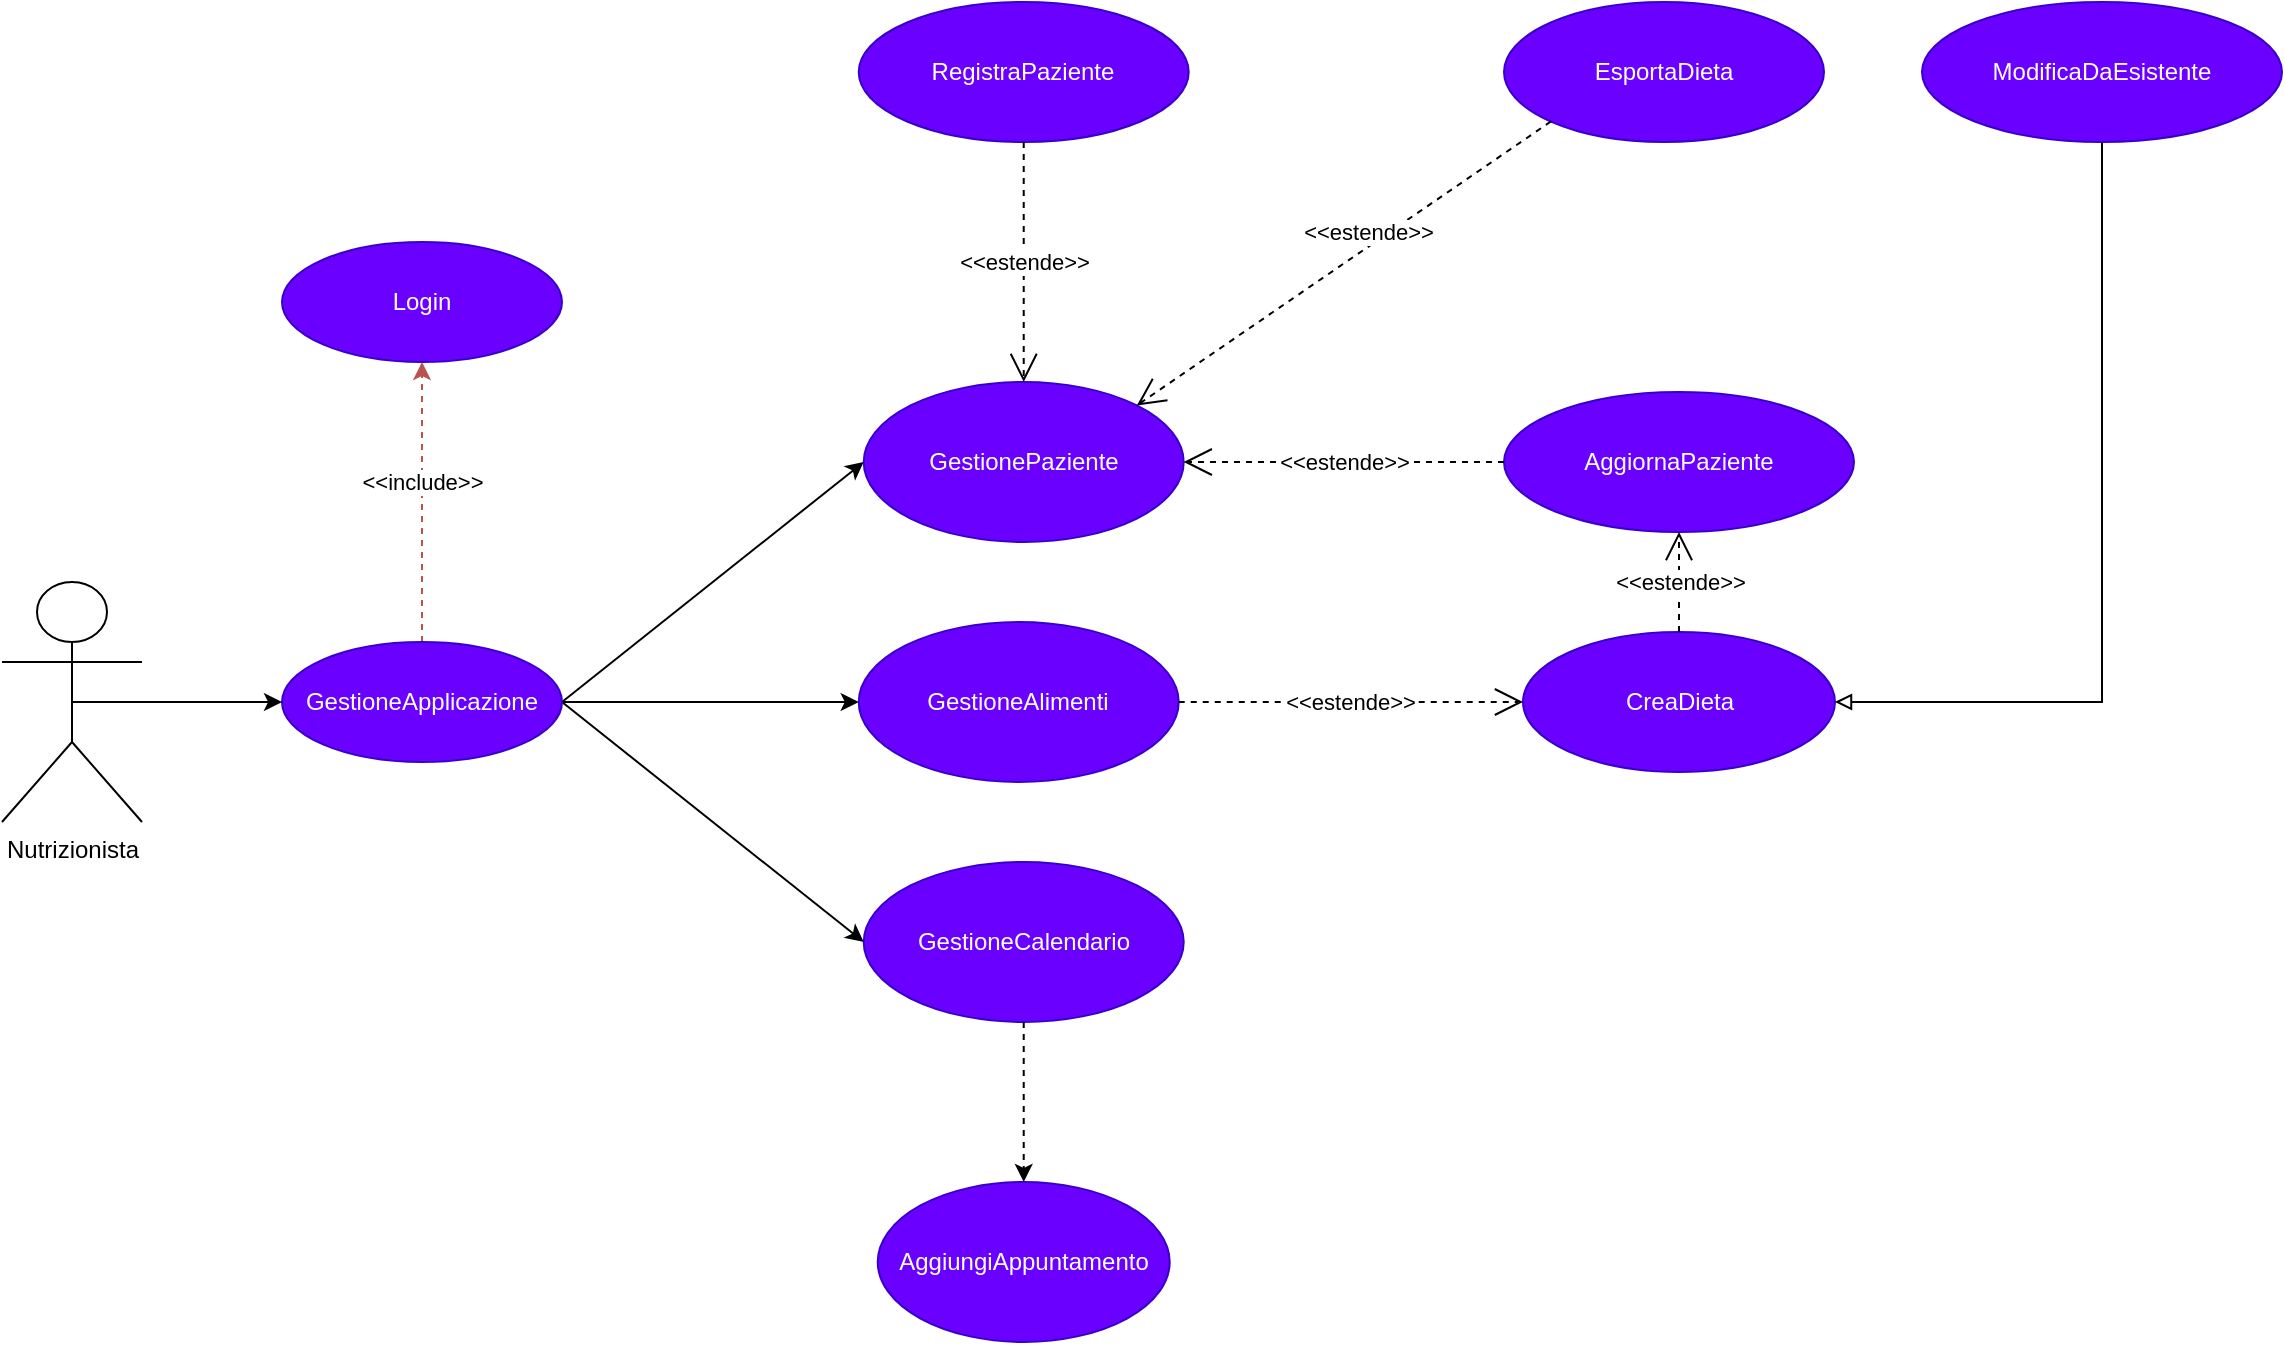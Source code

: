 <mxfile version="17.1.4" type="device"><diagram id="_qOrjvIJloedD4rArHBs" name="Page-1"><mxGraphModel dx="1597" dy="842" grid="1" gridSize="10" guides="1" tooltips="1" connect="1" arrows="1" fold="1" page="1" pageScale="1" pageWidth="1169" pageHeight="827" math="0" shadow="0"><root><mxCell id="0"/><mxCell id="1" parent="0"/><mxCell id="orX7vJl6tvUpLX1Znt4E-1" value="Nutrizionista" style="shape=umlActor;verticalLabelPosition=bottom;verticalAlign=top;html=1;outlineConnect=0;" parent="1" vertex="1"><mxGeometry x="10" y="300" width="70" height="120" as="geometry"/></mxCell><mxCell id="orX7vJl6tvUpLX1Znt4E-2" value="Login" style="ellipse;whiteSpace=wrap;html=1;fillColor=#6a00ff;strokeColor=#3700CC;fontColor=#ffffff;" parent="1" vertex="1"><mxGeometry x="150" y="130" width="140" height="60" as="geometry"/></mxCell><mxCell id="orX7vJl6tvUpLX1Znt4E-3" value="GestioneCalendario&lt;br&gt;" style="ellipse;whiteSpace=wrap;html=1;fillColor=#6a00ff;fontColor=#ffffff;strokeColor=#3700CC;" parent="1" vertex="1"><mxGeometry x="440.86" y="440" width="160" height="80" as="geometry"/></mxCell><mxCell id="orX7vJl6tvUpLX1Znt4E-4" value="CreaDieta" style="ellipse;whiteSpace=wrap;html=1;fillColor=#6a00ff;fontColor=#ffffff;strokeColor=#3700CC;" parent="1" vertex="1"><mxGeometry x="770.5" y="325" width="156" height="70" as="geometry"/></mxCell><mxCell id="orX7vJl6tvUpLX1Znt4E-5" value="RegistraPaziente" style="ellipse;whiteSpace=wrap;html=1;fillColor=#6a00ff;fontColor=#ffffff;strokeColor=#3700CC;" parent="1" vertex="1"><mxGeometry x="438.36" y="10" width="165" height="70" as="geometry"/></mxCell><mxCell id="orX7vJl6tvUpLX1Znt4E-6" value="EsportaDieta" style="ellipse;whiteSpace=wrap;html=1;fillColor=#6a00ff;fontColor=#ffffff;strokeColor=#3700CC;" parent="1" vertex="1"><mxGeometry x="761" y="10" width="160" height="70" as="geometry"/></mxCell><mxCell id="orX7vJl6tvUpLX1Znt4E-9" value="AggiornaPaziente&lt;br&gt;" style="ellipse;whiteSpace=wrap;html=1;fillColor=#6a00ff;fontColor=#ffffff;strokeColor=#3700CC;" parent="1" vertex="1"><mxGeometry x="761" y="205" width="175" height="70" as="geometry"/></mxCell><mxCell id="orX7vJl6tvUpLX1Znt4E-10" value="GestioneAlimenti" style="ellipse;whiteSpace=wrap;html=1;fillColor=#6a00ff;fontColor=#ffffff;strokeColor=#3700CC;" parent="1" vertex="1"><mxGeometry x="438.36" y="320" width="160" height="80" as="geometry"/></mxCell><mxCell id="orX7vJl6tvUpLX1Znt4E-15" value="GestionePaziente&lt;br&gt;" style="ellipse;whiteSpace=wrap;html=1;fillColor=#6a00ff;fontColor=#ffffff;strokeColor=#3700CC;" parent="1" vertex="1"><mxGeometry x="440.86" y="200" width="160" height="80" as="geometry"/></mxCell><mxCell id="N9WoESq8ZXY_kKLxbi27-8" style="edgeStyle=orthogonalEdgeStyle;orthogonalLoop=1;jettySize=auto;html=1;exitX=0.5;exitY=1;exitDx=0;exitDy=0;entryX=1;entryY=0.5;entryDx=0;entryDy=0;endArrow=block;endFill=0;rounded=0;" edge="1" parent="1" source="orX7vJl6tvUpLX1Znt4E-16" target="orX7vJl6tvUpLX1Znt4E-4"><mxGeometry relative="1" as="geometry"/></mxCell><mxCell id="orX7vJl6tvUpLX1Znt4E-16" value="ModificaDaEsistente" style="ellipse;whiteSpace=wrap;html=1;fillColor=#6a00ff;fontColor=#ffffff;strokeColor=#3700CC;" parent="1" vertex="1"><mxGeometry x="970.0" y="10" width="180" height="70" as="geometry"/></mxCell><mxCell id="orX7vJl6tvUpLX1Znt4E-29" value="&amp;lt;&amp;lt;include&amp;gt;&amp;gt;" style="endArrow=classic;html=1;dashed=1; rounded=0;exitX=0.5;exitY=0;exitDx=0;exitDy=0;fillColor=#f8cecc;strokeColor=#b85450;entryX=0.5;entryY=1;entryDx=0;entryDy=0;" parent="1" source="N9WoESq8ZXY_kKLxbi27-9" target="orX7vJl6tvUpLX1Znt4E-2" edge="1"><mxGeometry x="0.143" width="50" height="50" relative="1" as="geometry"><mxPoint x="325.36" y="310" as="sourcePoint"/><mxPoint x="299.998" y="149.934" as="targetPoint"/><mxPoint as="offset"/></mxGeometry></mxCell><mxCell id="orX7vJl6tvUpLX1Znt4E-33" value="" style="endArrow=classic;html=1;rounded=0;entryX=0;entryY=0.5;entryDx=0;entryDy=0;exitX=1;exitY=0.5;exitDx=0;exitDy=0;" parent="1" source="N9WoESq8ZXY_kKLxbi27-9" target="orX7vJl6tvUpLX1Znt4E-15" edge="1"><mxGeometry width="50" height="50" relative="1" as="geometry"><mxPoint x="395.36" y="340" as="sourcePoint"/><mxPoint x="529.11" y="750" as="targetPoint"/></mxGeometry></mxCell><mxCell id="orX7vJl6tvUpLX1Znt4E-34" value="" style="endArrow=classic;html=1;rounded=0;entryX=0;entryY=0.5;entryDx=0;entryDy=0;" parent="1" source="N9WoESq8ZXY_kKLxbi27-9" target="orX7vJl6tvUpLX1Znt4E-10" edge="1"><mxGeometry width="50" height="50" relative="1" as="geometry"><mxPoint x="395.36" y="340" as="sourcePoint"/><mxPoint x="385.36" y="220.0" as="targetPoint"/></mxGeometry></mxCell><mxCell id="orX7vJl6tvUpLX1Znt4E-35" value="" style="endArrow=classic;html=1;rounded=0;entryX=0;entryY=0.5;entryDx=0;entryDy=0;exitX=1;exitY=0.5;exitDx=0;exitDy=0;" parent="1" source="N9WoESq8ZXY_kKLxbi27-9" target="orX7vJl6tvUpLX1Znt4E-3" edge="1"><mxGeometry width="50" height="50" relative="1" as="geometry"><mxPoint x="395.36" y="340" as="sourcePoint"/><mxPoint x="475.36" y="440" as="targetPoint"/></mxGeometry></mxCell><mxCell id="orX7vJl6tvUpLX1Znt4E-39" value="AggiungiAppuntamento&lt;br&gt;" style="ellipse;whiteSpace=wrap;html=1;fillColor=#6a00ff;fontColor=#ffffff;strokeColor=#3700CC;" parent="1" vertex="1"><mxGeometry x="447.86" y="600" width="146" height="80" as="geometry"/></mxCell><mxCell id="orX7vJl6tvUpLX1Znt4E-40" value="" style="endArrow=classic;html=1;dashed=1; rounded=0;exitX=0.5;exitY=1;exitDx=0;exitDy=0;entryX=0.5;entryY=0;entryDx=0;entryDy=0;" parent="1" source="orX7vJl6tvUpLX1Znt4E-3" target="orX7vJl6tvUpLX1Znt4E-39" edge="1"><mxGeometry width="50" height="50" relative="1" as="geometry"><mxPoint x="507.86" y="600" as="sourcePoint"/><mxPoint x="977.86" y="500" as="targetPoint"/></mxGeometry></mxCell><mxCell id="orX7vJl6tvUpLX1Znt4E-49" value="&amp;lt;&amp;lt;estende&amp;gt;&amp;gt;" style="endArrow=open;endSize=12;dashed=1;html=1;rounded=0;fontFamily=Helvetica;exitX=0.5;exitY=1;exitDx=0;exitDy=0;entryX=0.5;entryY=0;entryDx=0;entryDy=0;" parent="1" source="orX7vJl6tvUpLX1Znt4E-5" target="orX7vJl6tvUpLX1Znt4E-15" edge="1"><mxGeometry width="160" relative="1" as="geometry"><mxPoint x="697.86" y="220" as="sourcePoint"/><mxPoint x="523" y="200" as="targetPoint"/></mxGeometry></mxCell><mxCell id="orX7vJl6tvUpLX1Znt4E-50" value="&amp;lt;&amp;lt;estende&amp;gt;&amp;gt;" style="endArrow=open;endSize=12;dashed=1;html=1;rounded=0;fontFamily=Helvetica;exitX=0;exitY=0.5;exitDx=0;exitDy=0;entryX=1;entryY=0.5;entryDx=0;entryDy=0;" parent="1" source="orX7vJl6tvUpLX1Znt4E-9" edge="1" target="orX7vJl6tvUpLX1Znt4E-15"><mxGeometry width="160" relative="1" as="geometry"><mxPoint x="609.36" y="120" as="sourcePoint"/><mxPoint x="609.36" y="230" as="targetPoint"/></mxGeometry></mxCell><mxCell id="orX7vJl6tvUpLX1Znt4E-51" value="&amp;lt;&amp;lt;estende&amp;gt;&amp;gt;" style="endArrow=open;endSize=12;dashed=1;html=1;rounded=0;fontFamily=Helvetica;entryX=0.5;entryY=1;entryDx=0;entryDy=0;exitX=0.5;exitY=0;exitDx=0;exitDy=0;" parent="1" source="orX7vJl6tvUpLX1Znt4E-4" target="orX7vJl6tvUpLX1Znt4E-9" edge="1"><mxGeometry width="160" relative="1" as="geometry"><mxPoint x="547.86" y="100" as="sourcePoint"/><mxPoint x="547.86" y="210" as="targetPoint"/></mxGeometry></mxCell><mxCell id="N9WoESq8ZXY_kKLxbi27-2" value="&amp;lt;&amp;lt;estende&amp;gt;&amp;gt;" style="endArrow=open;endSize=12;dashed=1;html=1;rounded=0;fontFamily=Helvetica;exitX=0;exitY=1;exitDx=0;exitDy=0;entryX=1;entryY=0;entryDx=0;entryDy=0;" edge="1" parent="1" source="orX7vJl6tvUpLX1Znt4E-6" target="orX7vJl6tvUpLX1Znt4E-15"><mxGeometry x="-0.145" y="-7" width="160" relative="1" as="geometry"><mxPoint x="617.86" y="360" as="sourcePoint"/><mxPoint x="1010.344" y="249.586" as="targetPoint"/><mxPoint x="1" as="offset"/></mxGeometry></mxCell><mxCell id="N9WoESq8ZXY_kKLxbi27-5" value="&amp;lt;&amp;lt;estende&amp;gt;&amp;gt;" style="endArrow=open;endSize=12;dashed=1;html=1;rounded=0;fontFamily=Helvetica;exitX=1;exitY=0.5;exitDx=0;exitDy=0;entryX=0;entryY=0.5;entryDx=0;entryDy=0;" edge="1" parent="1" source="orX7vJl6tvUpLX1Znt4E-10" target="orX7vJl6tvUpLX1Znt4E-4"><mxGeometry width="160" relative="1" as="geometry"><mxPoint x="1087.86" y="115" as="sourcePoint"/><mxPoint x="952.86" y="115" as="targetPoint"/></mxGeometry></mxCell><mxCell id="N9WoESq8ZXY_kKLxbi27-9" value="GestioneApplicazione" style="ellipse;whiteSpace=wrap;html=1;fillColor=#6a00ff;strokeColor=#3700CC;fontColor=#ffffff;" vertex="1" parent="1"><mxGeometry x="150" y="330" width="140" height="60" as="geometry"/></mxCell><mxCell id="N9WoESq8ZXY_kKLxbi27-11" value="" style="endArrow=classic;html=1;rounded=0;entryX=0;entryY=0.5;entryDx=0;entryDy=0;exitX=0.5;exitY=0.5;exitDx=0;exitDy=0;exitPerimeter=0;" edge="1" parent="1" source="orX7vJl6tvUpLX1Znt4E-1" target="N9WoESq8ZXY_kKLxbi27-9"><mxGeometry width="50" height="50" relative="1" as="geometry"><mxPoint x="160" y="540" as="sourcePoint"/><mxPoint x="320.36" y="540" as="targetPoint"/></mxGeometry></mxCell></root></mxGraphModel></diagram></mxfile>